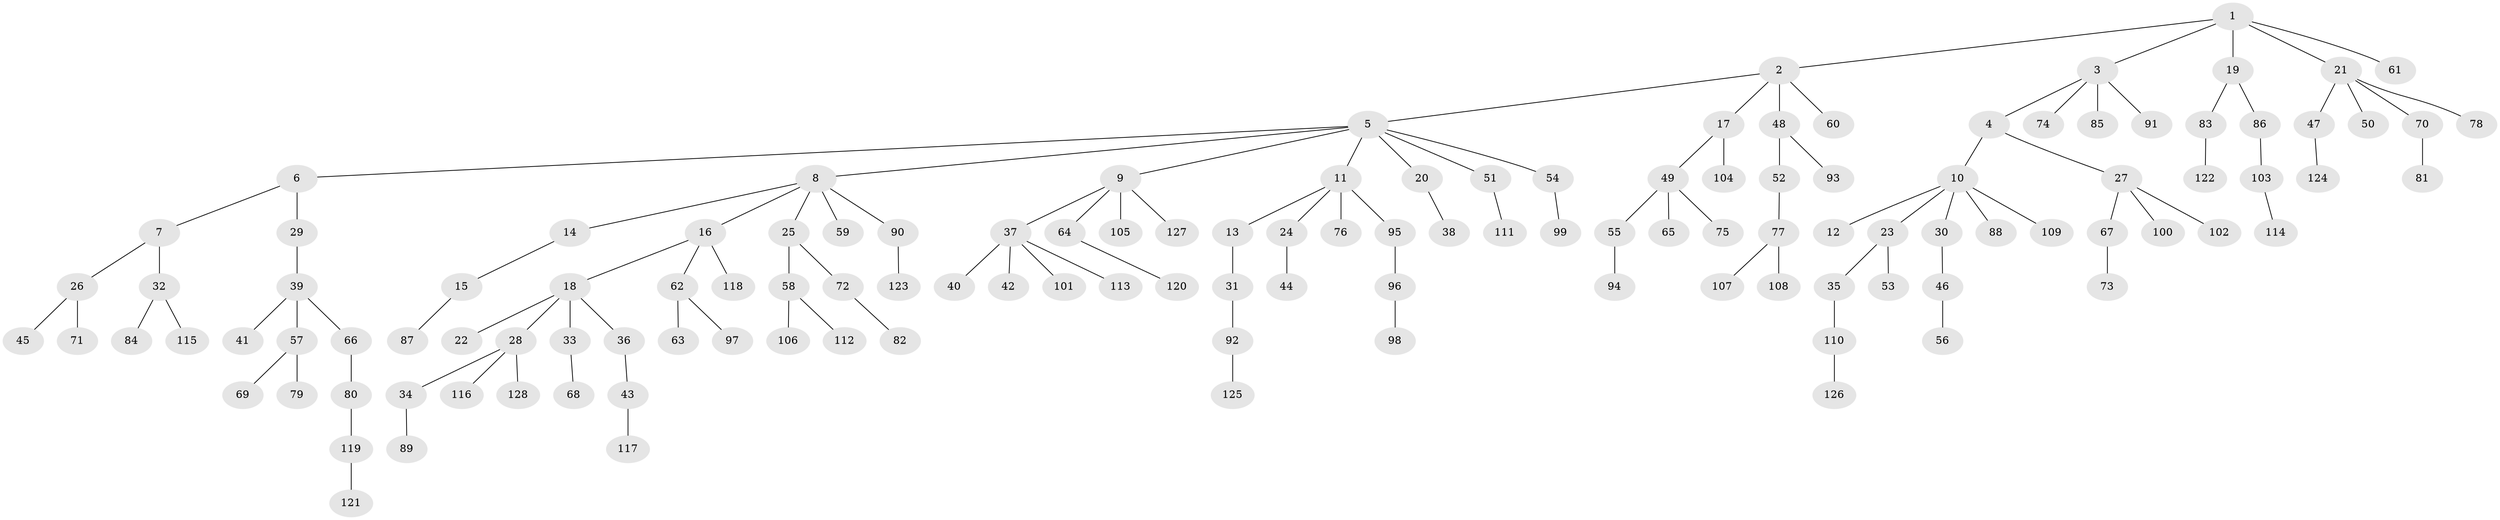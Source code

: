 // Generated by graph-tools (version 1.1) at 2025/26/03/09/25 03:26:33]
// undirected, 128 vertices, 127 edges
graph export_dot {
graph [start="1"]
  node [color=gray90,style=filled];
  1;
  2;
  3;
  4;
  5;
  6;
  7;
  8;
  9;
  10;
  11;
  12;
  13;
  14;
  15;
  16;
  17;
  18;
  19;
  20;
  21;
  22;
  23;
  24;
  25;
  26;
  27;
  28;
  29;
  30;
  31;
  32;
  33;
  34;
  35;
  36;
  37;
  38;
  39;
  40;
  41;
  42;
  43;
  44;
  45;
  46;
  47;
  48;
  49;
  50;
  51;
  52;
  53;
  54;
  55;
  56;
  57;
  58;
  59;
  60;
  61;
  62;
  63;
  64;
  65;
  66;
  67;
  68;
  69;
  70;
  71;
  72;
  73;
  74;
  75;
  76;
  77;
  78;
  79;
  80;
  81;
  82;
  83;
  84;
  85;
  86;
  87;
  88;
  89;
  90;
  91;
  92;
  93;
  94;
  95;
  96;
  97;
  98;
  99;
  100;
  101;
  102;
  103;
  104;
  105;
  106;
  107;
  108;
  109;
  110;
  111;
  112;
  113;
  114;
  115;
  116;
  117;
  118;
  119;
  120;
  121;
  122;
  123;
  124;
  125;
  126;
  127;
  128;
  1 -- 2;
  1 -- 3;
  1 -- 19;
  1 -- 21;
  1 -- 61;
  2 -- 5;
  2 -- 17;
  2 -- 48;
  2 -- 60;
  3 -- 4;
  3 -- 74;
  3 -- 85;
  3 -- 91;
  4 -- 10;
  4 -- 27;
  5 -- 6;
  5 -- 8;
  5 -- 9;
  5 -- 11;
  5 -- 20;
  5 -- 51;
  5 -- 54;
  6 -- 7;
  6 -- 29;
  7 -- 26;
  7 -- 32;
  8 -- 14;
  8 -- 16;
  8 -- 25;
  8 -- 59;
  8 -- 90;
  9 -- 37;
  9 -- 64;
  9 -- 105;
  9 -- 127;
  10 -- 12;
  10 -- 23;
  10 -- 30;
  10 -- 88;
  10 -- 109;
  11 -- 13;
  11 -- 24;
  11 -- 76;
  11 -- 95;
  13 -- 31;
  14 -- 15;
  15 -- 87;
  16 -- 18;
  16 -- 62;
  16 -- 118;
  17 -- 49;
  17 -- 104;
  18 -- 22;
  18 -- 28;
  18 -- 33;
  18 -- 36;
  19 -- 83;
  19 -- 86;
  20 -- 38;
  21 -- 47;
  21 -- 50;
  21 -- 70;
  21 -- 78;
  23 -- 35;
  23 -- 53;
  24 -- 44;
  25 -- 58;
  25 -- 72;
  26 -- 45;
  26 -- 71;
  27 -- 67;
  27 -- 100;
  27 -- 102;
  28 -- 34;
  28 -- 116;
  28 -- 128;
  29 -- 39;
  30 -- 46;
  31 -- 92;
  32 -- 84;
  32 -- 115;
  33 -- 68;
  34 -- 89;
  35 -- 110;
  36 -- 43;
  37 -- 40;
  37 -- 42;
  37 -- 101;
  37 -- 113;
  39 -- 41;
  39 -- 57;
  39 -- 66;
  43 -- 117;
  46 -- 56;
  47 -- 124;
  48 -- 52;
  48 -- 93;
  49 -- 55;
  49 -- 65;
  49 -- 75;
  51 -- 111;
  52 -- 77;
  54 -- 99;
  55 -- 94;
  57 -- 69;
  57 -- 79;
  58 -- 106;
  58 -- 112;
  62 -- 63;
  62 -- 97;
  64 -- 120;
  66 -- 80;
  67 -- 73;
  70 -- 81;
  72 -- 82;
  77 -- 107;
  77 -- 108;
  80 -- 119;
  83 -- 122;
  86 -- 103;
  90 -- 123;
  92 -- 125;
  95 -- 96;
  96 -- 98;
  103 -- 114;
  110 -- 126;
  119 -- 121;
}
